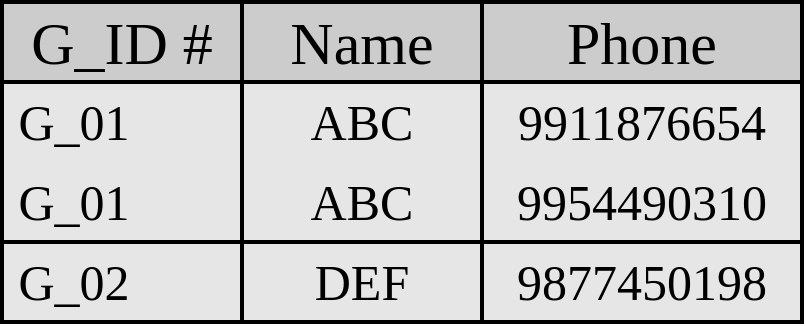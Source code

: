 <mxfile version="21.1.2" type="device">
  <diagram name="Page-1" id="mI__iC6K3riJ-eaOpKWM">
    <mxGraphModel dx="1272" dy="969" grid="1" gridSize="10" guides="1" tooltips="1" connect="1" arrows="1" fold="1" page="1" pageScale="1" pageWidth="827" pageHeight="1169" math="0" shadow="0">
      <root>
        <mxCell id="0" />
        <mxCell id="1" parent="0" />
        <mxCell id="Y0xGIwMjTEQg5u02qDCg-29" value="G_ID #" style="rounded=0;whiteSpace=wrap;html=1;fillColor=#CCCCCC;fontSize=30;fontFamily=Ubuntu Mono;strokeWidth=2;" vertex="1" parent="1">
          <mxGeometry x="160" y="560" width="120" height="40" as="geometry" />
        </mxCell>
        <mxCell id="Y0xGIwMjTEQg5u02qDCg-30" value="Name" style="rounded=0;whiteSpace=wrap;html=1;fillColor=#CCCCCC;fontSize=30;fontFamily=Ubuntu Mono;strokeWidth=2;" vertex="1" parent="1">
          <mxGeometry x="280" y="560" width="120" height="40" as="geometry" />
        </mxCell>
        <mxCell id="Y0xGIwMjTEQg5u02qDCg-32" value="Phone" style="rounded=0;whiteSpace=wrap;html=1;fillColor=#CCCCCC;fontSize=30;fontFamily=Ubuntu Mono;strokeWidth=2;" vertex="1" parent="1">
          <mxGeometry x="400" y="560" width="160" height="40" as="geometry" />
        </mxCell>
        <mxCell id="Y0xGIwMjTEQg5u02qDCg-37" value="" style="shape=partialRectangle;whiteSpace=wrap;html=1;bottom=1;right=1;left=1;top=0;fillColor=#E6E6E6;routingCenterX=-0.5;rotation=-180;fontFamily=Ubuntu Mono;fontSize=25;strokeWidth=2;" vertex="1" parent="1">
          <mxGeometry x="160" y="600" width="120" height="40" as="geometry" />
        </mxCell>
        <mxCell id="Y0xGIwMjTEQg5u02qDCg-38" value="&amp;nbsp;G_01" style="text;html=1;strokeColor=none;fillColor=none;align=left;verticalAlign=middle;whiteSpace=wrap;rounded=0;fontSize=25;fontFamily=Ubuntu Mono;strokeWidth=2;" vertex="1" parent="1">
          <mxGeometry x="160" y="600" width="120" height="40" as="geometry" />
        </mxCell>
        <mxCell id="Y0xGIwMjTEQg5u02qDCg-39" value="" style="shape=partialRectangle;whiteSpace=wrap;html=1;bottom=1;right=1;left=1;top=0;fillColor=#E6E6E6;routingCenterX=-0.5;rotation=-180;fontFamily=Ubuntu Mono;fontSize=25;strokeWidth=2;" vertex="1" parent="1">
          <mxGeometry x="400" y="600" width="160" height="40" as="geometry" />
        </mxCell>
        <mxCell id="Y0xGIwMjTEQg5u02qDCg-40" value="" style="shape=partialRectangle;whiteSpace=wrap;html=1;bottom=1;right=1;left=1;top=0;fillColor=#E6E6E6;routingCenterX=-0.5;rotation=-180;fontFamily=Ubuntu Mono;fontSize=25;strokeWidth=2;" vertex="1" parent="1">
          <mxGeometry x="280" y="600" width="120" height="40" as="geometry" />
        </mxCell>
        <mxCell id="Y0xGIwMjTEQg5u02qDCg-41" value="ABC" style="text;html=1;strokeColor=none;fillColor=none;align=center;verticalAlign=middle;whiteSpace=wrap;rounded=0;fontSize=25;fontFamily=Ubuntu Mono;strokeWidth=2;" vertex="1" parent="1">
          <mxGeometry x="280" y="600" width="120" height="40" as="geometry" />
        </mxCell>
        <mxCell id="Y0xGIwMjTEQg5u02qDCg-42" value="9911876654" style="text;html=1;strokeColor=none;fillColor=none;align=center;verticalAlign=middle;whiteSpace=wrap;rounded=0;fontSize=25;fontFamily=Ubuntu Mono;strokeWidth=2;" vertex="1" parent="1">
          <mxGeometry x="400" y="600" width="160" height="40" as="geometry" />
        </mxCell>
        <mxCell id="Y0xGIwMjTEQg5u02qDCg-43" value="&amp;nbsp;G_01" style="shape=partialRectangle;whiteSpace=wrap;html=1;bottom=1;right=1;left=1;top=0;fillColor=#E6E6E6;routingCenterX=-0.5;fontSize=25;fontFamily=Ubuntu Mono;strokeWidth=2;align=left;" vertex="1" parent="1">
          <mxGeometry x="160" y="640" width="120" height="40" as="geometry" />
        </mxCell>
        <mxCell id="Y0xGIwMjTEQg5u02qDCg-44" value="ABC" style="shape=partialRectangle;whiteSpace=wrap;html=1;bottom=1;right=1;left=1;top=0;fillColor=#E6E6E6;routingCenterX=-0.5;fontSize=25;fontFamily=Ubuntu Mono;strokeWidth=2;align=center;" vertex="1" parent="1">
          <mxGeometry x="280" y="640" width="120" height="40" as="geometry" />
        </mxCell>
        <mxCell id="Y0xGIwMjTEQg5u02qDCg-45" value="9954490310" style="shape=partialRectangle;whiteSpace=wrap;html=1;bottom=1;right=1;left=1;top=0;fillColor=#E6E6E6;routingCenterX=-0.5;fontSize=25;fontFamily=Ubuntu Mono;strokeWidth=2;align=center;" vertex="1" parent="1">
          <mxGeometry x="400" y="640" width="160" height="40" as="geometry" />
        </mxCell>
        <mxCell id="Y0xGIwMjTEQg5u02qDCg-47" value="&amp;nbsp;G_02" style="rounded=0;whiteSpace=wrap;html=1;fillColor=#E6E6E6;fontSize=25;fontFamily=Ubuntu Mono;strokeWidth=2;align=left;" vertex="1" parent="1">
          <mxGeometry x="160" y="680" width="120" height="40" as="geometry" />
        </mxCell>
        <mxCell id="Y0xGIwMjTEQg5u02qDCg-48" value="DEF" style="rounded=0;whiteSpace=wrap;html=1;fillColor=#E6E6E6;fontSize=25;fontFamily=Ubuntu Mono;strokeWidth=2;align=center;" vertex="1" parent="1">
          <mxGeometry x="280" y="680" width="120" height="40" as="geometry" />
        </mxCell>
        <mxCell id="Y0xGIwMjTEQg5u02qDCg-49" value="9877450198" style="rounded=0;whiteSpace=wrap;html=1;fillColor=#E6E6E6;fontSize=25;fontFamily=Ubuntu Mono;strokeWidth=2;align=center;" vertex="1" parent="1">
          <mxGeometry x="400" y="680" width="160" height="40" as="geometry" />
        </mxCell>
      </root>
    </mxGraphModel>
  </diagram>
</mxfile>
